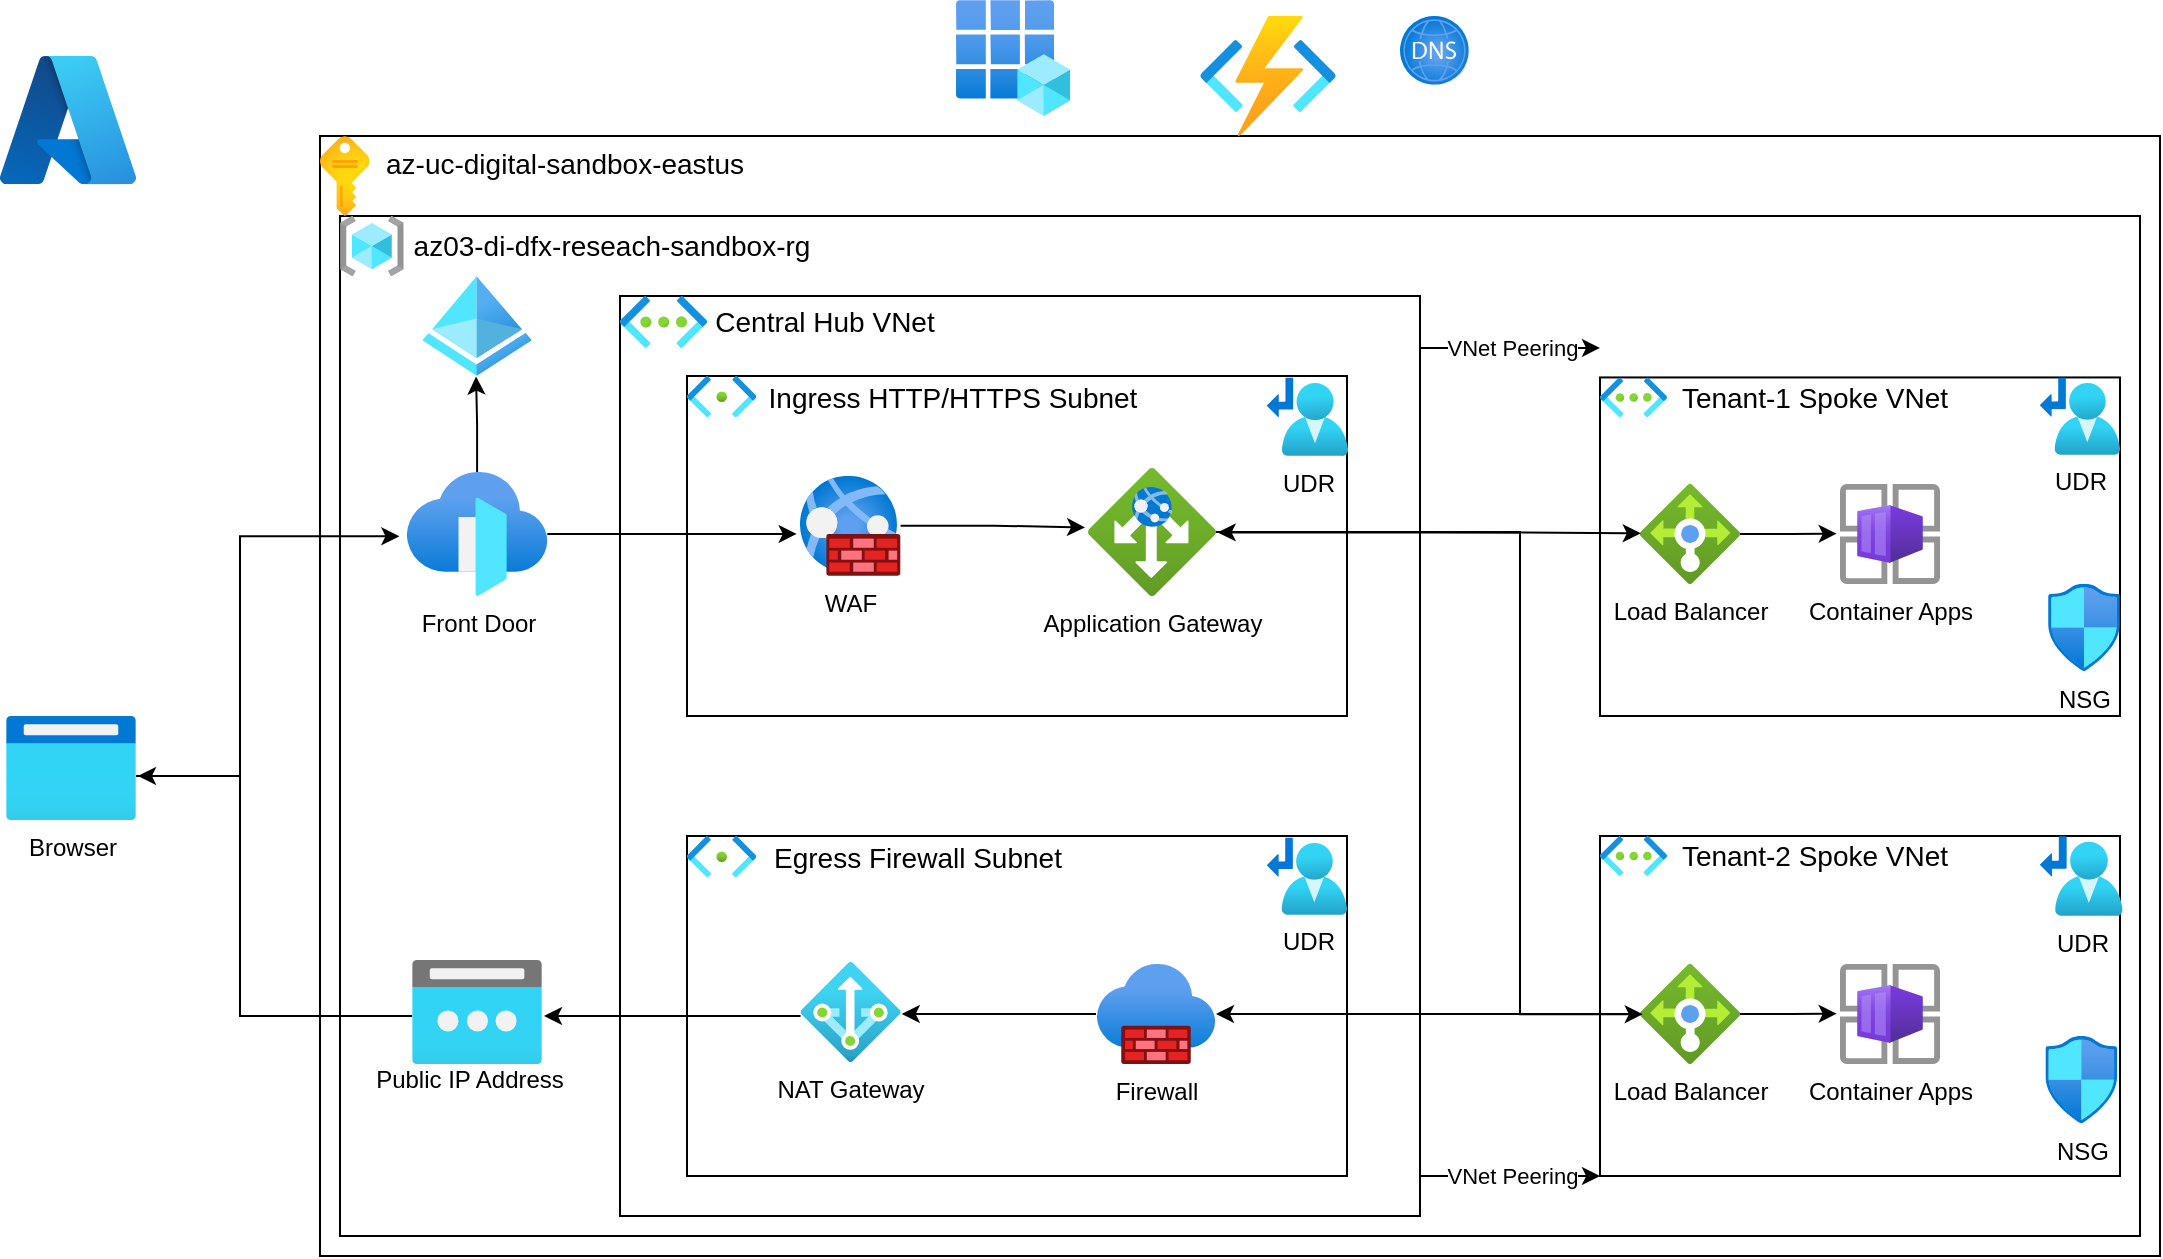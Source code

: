 <mxfile version="24.0.2" type="github">
  <diagram name="Page-1" id="4AKVum7g2aCIMYz--MYV">
    <mxGraphModel dx="1122" dy="855" grid="1" gridSize="10" guides="1" tooltips="1" connect="1" arrows="1" fold="1" page="1" pageScale="1" pageWidth="1169" pageHeight="827" math="0" shadow="0">
      <root>
        <mxCell id="0" />
        <mxCell id="1" parent="0" />
        <mxCell id="Z_4IfypG2J4DMqpjWZ7h-4" value="" style="rounded=0;whiteSpace=wrap;html=1;" vertex="1" parent="1">
          <mxGeometry x="200" y="80" width="920" height="560" as="geometry" />
        </mxCell>
        <mxCell id="Z_4IfypG2J4DMqpjWZ7h-2" value="" style="rounded=0;whiteSpace=wrap;html=1;" vertex="1" parent="1">
          <mxGeometry x="210" y="120" width="900" height="510" as="geometry" />
        </mxCell>
        <mxCell id="Z_4IfypG2J4DMqpjWZ7h-1" value="" style="rounded=0;whiteSpace=wrap;html=1;" vertex="1" parent="1">
          <mxGeometry x="350" y="160" width="400" height="460" as="geometry" />
        </mxCell>
        <mxCell id="Z_4IfypG2J4DMqpjWZ7h-3" value="" style="rounded=0;whiteSpace=wrap;html=1;" vertex="1" parent="1">
          <mxGeometry x="840" y="200.72" width="260" height="169.28" as="geometry" />
        </mxCell>
        <mxCell id="Z_4IfypG2J4DMqpjWZ7h-6" value="" style="image;aspect=fixed;html=1;points=[];align=center;fontSize=12;image=img/lib/azure2/general/Subscriptions.svg;" vertex="1" parent="1">
          <mxGeometry x="200" y="80" width="24.79" height="40" as="geometry" />
        </mxCell>
        <mxCell id="Z_4IfypG2J4DMqpjWZ7h-7" value="" style="image;aspect=fixed;html=1;points=[];align=center;fontSize=12;image=img/lib/azure2/general/Resource_Groups.svg;" vertex="1" parent="1">
          <mxGeometry x="210" y="120" width="31.88" height="30" as="geometry" />
        </mxCell>
        <mxCell id="Z_4IfypG2J4DMqpjWZ7h-8" value="" style="image;aspect=fixed;html=1;points=[];align=center;fontSize=12;image=img/lib/azure2/networking/Virtual_Networks.svg;movable=1;resizable=1;rotatable=1;deletable=1;editable=1;locked=0;connectable=1;" vertex="1" parent="1">
          <mxGeometry x="350" y="160" width="43.5" height="25.97" as="geometry" />
        </mxCell>
        <mxCell id="Z_4IfypG2J4DMqpjWZ7h-10" value="&lt;font style=&quot;font-size: 14px;&quot;&gt;az-uc-digital-sandbox-eastus&lt;/font&gt;" style="text;strokeColor=none;align=center;fillColor=none;html=1;verticalAlign=middle;whiteSpace=wrap;rounded=0;" vertex="1" parent="1">
          <mxGeometry x="224.79" y="84.12" width="195.21" height="20" as="geometry" />
        </mxCell>
        <mxCell id="Z_4IfypG2J4DMqpjWZ7h-11" value="&lt;font style=&quot;font-size: 14px;&quot;&gt;az03-di-dfx-reseach-sandbox-rg&lt;/font&gt;" style="text;strokeColor=none;align=center;fillColor=none;html=1;verticalAlign=middle;whiteSpace=wrap;rounded=0;" vertex="1" parent="1">
          <mxGeometry x="241.88" y="125" width="207.5" height="20" as="geometry" />
        </mxCell>
        <mxCell id="Z_4IfypG2J4DMqpjWZ7h-12" value="&lt;font style=&quot;font-size: 14px;&quot;&gt;Central Hub VNet&lt;/font&gt;" style="text;strokeColor=none;align=center;fillColor=none;html=1;verticalAlign=middle;whiteSpace=wrap;rounded=0;" vertex="1" parent="1">
          <mxGeometry x="393.5" y="162.99" width="117.38" height="20" as="geometry" />
        </mxCell>
        <mxCell id="Z_4IfypG2J4DMqpjWZ7h-13" value="" style="rounded=0;whiteSpace=wrap;html=1;" vertex="1" parent="1">
          <mxGeometry x="383.5" y="200" width="330" height="170" as="geometry" />
        </mxCell>
        <mxCell id="Z_4IfypG2J4DMqpjWZ7h-14" value="" style="rounded=0;whiteSpace=wrap;html=1;" vertex="1" parent="1">
          <mxGeometry x="383.5" y="430" width="330" height="170" as="geometry" />
        </mxCell>
        <mxCell id="Z_4IfypG2J4DMqpjWZ7h-15" value="" style="image;aspect=fixed;html=1;points=[];align=center;fontSize=12;image=img/lib/azure2/networking/Subnet.svg;" vertex="1" parent="1">
          <mxGeometry x="383.5" y="200" width="34.6" height="20.72" as="geometry" />
        </mxCell>
        <mxCell id="Z_4IfypG2J4DMqpjWZ7h-9" value="" style="image;aspect=fixed;html=1;points=[];align=center;fontSize=12;image=img/lib/azure2/networking/Subnet.svg;" vertex="1" parent="1">
          <mxGeometry x="383.5" y="430" width="34.6" height="20.72" as="geometry" />
        </mxCell>
        <mxCell id="Z_4IfypG2J4DMqpjWZ7h-16" value="&lt;span style=&quot;font-size: 14px;&quot;&gt;Ingress HTTP/HTTPS Subnet&lt;/span&gt;" style="text;strokeColor=none;align=center;fillColor=none;html=1;verticalAlign=middle;whiteSpace=wrap;rounded=0;" vertex="1" parent="1">
          <mxGeometry x="418.1" y="200.72" width="196.5" height="20" as="geometry" />
        </mxCell>
        <mxCell id="Z_4IfypG2J4DMqpjWZ7h-17" value="" style="image;aspect=fixed;html=1;points=[];align=center;fontSize=12;image=img/lib/azure2/networking/Virtual_Networks.svg;" vertex="1" parent="1">
          <mxGeometry x="840" y="200.72" width="33.5" height="20" as="geometry" />
        </mxCell>
        <mxCell id="Z_4IfypG2J4DMqpjWZ7h-18" value="&lt;span style=&quot;font-size: 14px;&quot;&gt;Tenant-1 Spoke VNet&lt;/span&gt;" style="text;strokeColor=none;align=center;fillColor=none;html=1;verticalAlign=middle;whiteSpace=wrap;rounded=0;" vertex="1" parent="1">
          <mxGeometry x="873.5" y="200.72" width="146.5" height="20" as="geometry" />
        </mxCell>
        <mxCell id="Z_4IfypG2J4DMqpjWZ7h-19" value="Load Balancer" style="image;aspect=fixed;html=1;points=[];align=center;fontSize=12;image=img/lib/azure2/networking/Load_Balancers.svg;" vertex="1" parent="1">
          <mxGeometry x="860" y="254.0" width="50" height="50" as="geometry" />
        </mxCell>
        <mxCell id="Z_4IfypG2J4DMqpjWZ7h-20" value="" style="image;aspect=fixed;html=1;points=[];align=center;fontSize=12;image=img/lib/azure2/networking/DNS_Zones.svg;" vertex="1" parent="1">
          <mxGeometry x="740" y="20" width="34.4" height="34.4" as="geometry" />
        </mxCell>
        <mxCell id="Z_4IfypG2J4DMqpjWZ7h-21" value="NAT Gateway" style="image;aspect=fixed;html=1;points=[];align=center;fontSize=12;image=img/lib/azure2/networking/NAT.svg;" vertex="1" parent="1">
          <mxGeometry x="440.28" y="493" width="50" height="50" as="geometry" />
        </mxCell>
        <mxCell id="Z_4IfypG2J4DMqpjWZ7h-22" value="&lt;span style=&quot;font-size: 14px;&quot;&gt;Egress Firewall Subnet&lt;/span&gt;" style="text;strokeColor=none;align=center;fillColor=none;html=1;verticalAlign=middle;whiteSpace=wrap;rounded=0;" vertex="1" parent="1">
          <mxGeometry x="418.1" y="430.72" width="161.9" height="20" as="geometry" />
        </mxCell>
        <mxCell id="Z_4IfypG2J4DMqpjWZ7h-23" value="Front Door" style="image;aspect=fixed;html=1;points=[];align=center;fontSize=12;image=img/lib/azure2/networking/Front_Doors.svg;" vertex="1" parent="1">
          <mxGeometry x="243.38" y="248" width="70.27" height="62" as="geometry" />
        </mxCell>
        <mxCell id="Z_4IfypG2J4DMqpjWZ7h-24" value="UDR" style="image;aspect=fixed;html=1;points=[];align=center;fontSize=12;image=img/lib/azure2/networking/Route_Tables.svg;" vertex="1" parent="1">
          <mxGeometry x="1060" y="200.72" width="40" height="38.75" as="geometry" />
        </mxCell>
        <mxCell id="Z_4IfypG2J4DMqpjWZ7h-25" value="UDR" style="image;aspect=fixed;html=1;points=[];align=center;fontSize=12;image=img/lib/azure2/networking/Route_Tables.svg;" vertex="1" parent="1">
          <mxGeometry x="673.5" y="200.72" width="40.55" height="39.28" as="geometry" />
        </mxCell>
        <mxCell id="Z_4IfypG2J4DMqpjWZ7h-27" value="Application Gateway" style="image;aspect=fixed;html=1;points=[];align=center;fontSize=12;image=img/lib/azure2/networking/Application_Gateways.svg;" vertex="1" parent="1">
          <mxGeometry x="584" y="246" width="64" height="64" as="geometry" />
        </mxCell>
        <mxCell id="Z_4IfypG2J4DMqpjWZ7h-28" value="NSG" style="image;aspect=fixed;html=1;points=[];align=center;fontSize=12;image=img/lib/azure2/networking/Network_Security_Groups.svg;" vertex="1" parent="1">
          <mxGeometry x="1064" y="303.87" width="36" height="43.71" as="geometry" />
        </mxCell>
        <mxCell id="Z_4IfypG2J4DMqpjWZ7h-29" value="" style="image;aspect=fixed;html=1;points=[];align=center;fontSize=12;image=img/lib/azure2/networking/Public_IP_Addresses.svg;" vertex="1" parent="1">
          <mxGeometry x="246.01" y="492" width="65" height="52" as="geometry" />
        </mxCell>
        <mxCell id="Z_4IfypG2J4DMqpjWZ7h-30" value="Firewall" style="image;aspect=fixed;html=1;points=[];align=center;fontSize=12;image=img/lib/azure2/networking/Firewalls.svg;" vertex="1" parent="1">
          <mxGeometry x="588" y="494" width="60" height="50" as="geometry" />
        </mxCell>
        <mxCell id="Z_4IfypG2J4DMqpjWZ7h-31" value="" style="image;aspect=fixed;html=1;points=[];align=center;fontSize=12;image=img/lib/azure2/other/Azure_A.svg;" vertex="1" parent="1">
          <mxGeometry x="40" y="40" width="68" height="64.12" as="geometry" />
        </mxCell>
        <mxCell id="Z_4IfypG2J4DMqpjWZ7h-32" value="" style="image;aspect=fixed;html=1;points=[];align=center;fontSize=12;image=img/lib/azure2/identity/App_Registrations.svg;" vertex="1" parent="1">
          <mxGeometry x="518" y="12" width="57.08" height="58" as="geometry" />
        </mxCell>
        <mxCell id="Z_4IfypG2J4DMqpjWZ7h-33" value="Container Apps" style="image;aspect=fixed;html=1;points=[];align=center;fontSize=12;image=img/lib/azure2/other/Container_App_Environments.svg;" vertex="1" parent="1">
          <mxGeometry x="960" y="254.0" width="50" height="50" as="geometry" />
        </mxCell>
        <mxCell id="Z_4IfypG2J4DMqpjWZ7h-34" value="" style="image;aspect=fixed;html=1;points=[];align=center;fontSize=12;image=img/lib/azure2/iot/Function_Apps.svg;" vertex="1" parent="1">
          <mxGeometry x="640" y="20" width="68" height="60" as="geometry" />
        </mxCell>
        <mxCell id="Z_4IfypG2J4DMqpjWZ7h-35" value="Browser" style="image;aspect=fixed;html=1;points=[];align=center;fontSize=12;image=img/lib/azure2/general/Browser.svg;" vertex="1" parent="1">
          <mxGeometry x="43" y="370" width="65" height="52" as="geometry" />
        </mxCell>
        <mxCell id="Z_4IfypG2J4DMqpjWZ7h-36" style="edgeStyle=orthogonalEdgeStyle;rounded=0;orthogonalLoop=1;jettySize=auto;html=1;" edge="1" parent="1" source="Z_4IfypG2J4DMqpjWZ7h-21">
          <mxGeometry relative="1" as="geometry">
            <mxPoint x="312" y="520" as="targetPoint" />
            <Array as="points">
              <mxPoint x="312" y="520" />
            </Array>
          </mxGeometry>
        </mxCell>
        <mxCell id="Z_4IfypG2J4DMqpjWZ7h-37" style="edgeStyle=orthogonalEdgeStyle;rounded=0;orthogonalLoop=1;jettySize=auto;html=1;entryX=1.012;entryY=0.52;entryDx=0;entryDy=0;entryPerimeter=0;" edge="1" parent="1" source="Z_4IfypG2J4DMqpjWZ7h-30" target="Z_4IfypG2J4DMqpjWZ7h-21">
          <mxGeometry relative="1" as="geometry" />
        </mxCell>
        <mxCell id="Z_4IfypG2J4DMqpjWZ7h-38" value="UDR" style="image;aspect=fixed;html=1;points=[];align=center;fontSize=12;image=img/lib/azure2/networking/Route_Tables.svg;" vertex="1" parent="1">
          <mxGeometry x="673.5" y="430.72" width="40" height="38.75" as="geometry" />
        </mxCell>
        <mxCell id="Z_4IfypG2J4DMqpjWZ7h-44" value="Public IP Address" style="text;strokeColor=none;align=center;fillColor=none;html=1;verticalAlign=middle;whiteSpace=wrap;rounded=0;" vertex="1" parent="1">
          <mxGeometry x="224.79" y="542" width="99.79" height="20" as="geometry" />
        </mxCell>
        <mxCell id="Z_4IfypG2J4DMqpjWZ7h-46" value="WAF" style="image;aspect=fixed;html=1;points=[];align=center;fontSize=12;image=img/lib/azure2/networking/Web_Application_Firewall_Policies_WAF.svg;" vertex="1" parent="1">
          <mxGeometry x="440" y="249.72" width="50.28" height="50.28" as="geometry" />
        </mxCell>
        <mxCell id="Z_4IfypG2J4DMqpjWZ7h-48" style="edgeStyle=orthogonalEdgeStyle;rounded=0;orthogonalLoop=1;jettySize=auto;html=1;entryX=-0.023;entryY=0.464;entryDx=0;entryDy=0;entryPerimeter=0;" edge="1" parent="1" source="Z_4IfypG2J4DMqpjWZ7h-46" target="Z_4IfypG2J4DMqpjWZ7h-27">
          <mxGeometry relative="1" as="geometry" />
        </mxCell>
        <mxCell id="Z_4IfypG2J4DMqpjWZ7h-49" style="edgeStyle=orthogonalEdgeStyle;rounded=0;orthogonalLoop=1;jettySize=auto;html=1;entryX=-0.033;entryY=0.497;entryDx=0;entryDy=0;entryPerimeter=0;" edge="1" parent="1" source="Z_4IfypG2J4DMqpjWZ7h-19" target="Z_4IfypG2J4DMqpjWZ7h-33">
          <mxGeometry relative="1" as="geometry" />
        </mxCell>
        <mxCell id="Z_4IfypG2J4DMqpjWZ7h-52" value="" style="rounded=0;whiteSpace=wrap;html=1;" vertex="1" parent="1">
          <mxGeometry x="840" y="430" width="260" height="170" as="geometry" />
        </mxCell>
        <mxCell id="Z_4IfypG2J4DMqpjWZ7h-53" value="" style="image;aspect=fixed;html=1;points=[];align=center;fontSize=12;image=img/lib/azure2/networking/Virtual_Networks.svg;" vertex="1" parent="1">
          <mxGeometry x="840" y="430" width="33.5" height="20" as="geometry" />
        </mxCell>
        <mxCell id="Z_4IfypG2J4DMqpjWZ7h-54" value="&lt;span style=&quot;font-size: 14px;&quot;&gt;Tenant-2 Spoke VNet&lt;/span&gt;" style="text;strokeColor=none;align=center;fillColor=none;html=1;verticalAlign=middle;whiteSpace=wrap;rounded=0;" vertex="1" parent="1">
          <mxGeometry x="873.5" y="430" width="146.5" height="20" as="geometry" />
        </mxCell>
        <mxCell id="Z_4IfypG2J4DMqpjWZ7h-55" value="Load Balancer" style="image;aspect=fixed;html=1;points=[];align=center;fontSize=12;image=img/lib/azure2/networking/Load_Balancers.svg;" vertex="1" parent="1">
          <mxGeometry x="860" y="494" width="50" height="50" as="geometry" />
        </mxCell>
        <mxCell id="Z_4IfypG2J4DMqpjWZ7h-56" value="UDR" style="image;aspect=fixed;html=1;points=[];align=center;fontSize=12;image=img/lib/azure2/networking/Route_Tables.svg;" vertex="1" parent="1">
          <mxGeometry x="1060" y="430" width="41.29" height="40" as="geometry" />
        </mxCell>
        <mxCell id="Z_4IfypG2J4DMqpjWZ7h-57" value="NSG" style="image;aspect=fixed;html=1;points=[];align=center;fontSize=12;image=img/lib/azure2/networking/Network_Security_Groups.svg;" vertex="1" parent="1">
          <mxGeometry x="1062.65" y="530" width="36" height="43.71" as="geometry" />
        </mxCell>
        <mxCell id="Z_4IfypG2J4DMqpjWZ7h-58" value="Container Apps" style="image;aspect=fixed;html=1;points=[];align=center;fontSize=12;image=img/lib/azure2/other/Container_App_Environments.svg;" vertex="1" parent="1">
          <mxGeometry x="960" y="494" width="50" height="50" as="geometry" />
        </mxCell>
        <mxCell id="Z_4IfypG2J4DMqpjWZ7h-59" style="edgeStyle=orthogonalEdgeStyle;rounded=0;orthogonalLoop=1;jettySize=auto;html=1;entryX=-0.033;entryY=0.497;entryDx=0;entryDy=0;entryPerimeter=0;" edge="1" source="Z_4IfypG2J4DMqpjWZ7h-55" target="Z_4IfypG2J4DMqpjWZ7h-58" parent="1">
          <mxGeometry relative="1" as="geometry" />
        </mxCell>
        <mxCell id="Z_4IfypG2J4DMqpjWZ7h-62" style="edgeStyle=orthogonalEdgeStyle;rounded=0;orthogonalLoop=1;jettySize=auto;html=1;exitX=1;exitY=0.916;exitDx=0;exitDy=0;exitPerimeter=0;" edge="1" parent="1">
          <mxGeometry relative="1" as="geometry">
            <mxPoint x="750" y="600.0" as="sourcePoint" />
            <mxPoint x="840" y="600.057" as="targetPoint" />
            <Array as="points">
              <mxPoint x="810" y="599.64" />
              <mxPoint x="810" y="599.64" />
            </Array>
          </mxGeometry>
        </mxCell>
        <mxCell id="Z_4IfypG2J4DMqpjWZ7h-63" value="VNet Peering" style="edgeLabel;html=1;align=center;verticalAlign=middle;resizable=0;points=[];" vertex="1" connectable="0" parent="Z_4IfypG2J4DMqpjWZ7h-62">
          <mxGeometry x="0.018" relative="1" as="geometry">
            <mxPoint as="offset" />
          </mxGeometry>
        </mxCell>
        <mxCell id="Z_4IfypG2J4DMqpjWZ7h-64" style="edgeStyle=orthogonalEdgeStyle;rounded=0;orthogonalLoop=1;jettySize=auto;html=1;exitX=1;exitY=0.916;exitDx=0;exitDy=0;exitPerimeter=0;" edge="1" parent="1">
          <mxGeometry relative="1" as="geometry">
            <mxPoint x="750" y="185.97" as="sourcePoint" />
            <mxPoint x="840" y="185.97" as="targetPoint" />
            <Array as="points">
              <mxPoint x="810" y="185.97" />
              <mxPoint x="810" y="185.97" />
            </Array>
          </mxGeometry>
        </mxCell>
        <mxCell id="Z_4IfypG2J4DMqpjWZ7h-65" value="VNet Peering" style="edgeLabel;html=1;align=center;verticalAlign=middle;resizable=0;points=[];" vertex="1" connectable="0" parent="Z_4IfypG2J4DMqpjWZ7h-64">
          <mxGeometry x="0.018" relative="1" as="geometry">
            <mxPoint as="offset" />
          </mxGeometry>
        </mxCell>
        <mxCell id="Z_4IfypG2J4DMqpjWZ7h-67" style="edgeStyle=orthogonalEdgeStyle;rounded=0;orthogonalLoop=1;jettySize=auto;html=1;entryX=-0.033;entryY=0.582;entryDx=0;entryDy=0;entryPerimeter=0;" edge="1" parent="1" source="Z_4IfypG2J4DMqpjWZ7h-23" target="Z_4IfypG2J4DMqpjWZ7h-46">
          <mxGeometry relative="1" as="geometry" />
        </mxCell>
        <mxCell id="Z_4IfypG2J4DMqpjWZ7h-68" style="edgeStyle=orthogonalEdgeStyle;rounded=0;orthogonalLoop=1;jettySize=auto;html=1;entryX=0.033;entryY=0.314;entryDx=0;entryDy=0;entryPerimeter=0;" edge="1" parent="1" source="Z_4IfypG2J4DMqpjWZ7h-35" target="Z_4IfypG2J4DMqpjWZ7h-2">
          <mxGeometry relative="1" as="geometry">
            <Array as="points">
              <mxPoint x="160" y="400" />
              <mxPoint x="160" y="280" />
            </Array>
          </mxGeometry>
        </mxCell>
        <mxCell id="Z_4IfypG2J4DMqpjWZ7h-69" style="edgeStyle=orthogonalEdgeStyle;rounded=0;orthogonalLoop=1;jettySize=auto;html=1;" edge="1" parent="1" source="Z_4IfypG2J4DMqpjWZ7h-29">
          <mxGeometry relative="1" as="geometry">
            <mxPoint x="109" y="400" as="targetPoint" />
            <Array as="points">
              <mxPoint x="160" y="520" />
              <mxPoint x="160" y="400" />
              <mxPoint x="109" y="400" />
            </Array>
          </mxGeometry>
        </mxCell>
        <mxCell id="Z_4IfypG2J4DMqpjWZ7h-73" style="edgeStyle=orthogonalEdgeStyle;rounded=0;orthogonalLoop=1;jettySize=auto;html=1;entryX=0.008;entryY=0.493;entryDx=0;entryDy=0;entryPerimeter=0;" edge="1" parent="1" source="Z_4IfypG2J4DMqpjWZ7h-27" target="Z_4IfypG2J4DMqpjWZ7h-19">
          <mxGeometry relative="1" as="geometry">
            <Array as="points" />
          </mxGeometry>
        </mxCell>
        <mxCell id="Z_4IfypG2J4DMqpjWZ7h-74" style="edgeStyle=orthogonalEdgeStyle;rounded=0;orthogonalLoop=1;jettySize=auto;html=1;entryX=0.028;entryY=0.502;entryDx=0;entryDy=0;entryPerimeter=0;" edge="1" parent="1" source="Z_4IfypG2J4DMqpjWZ7h-27" target="Z_4IfypG2J4DMqpjWZ7h-55">
          <mxGeometry relative="1" as="geometry">
            <Array as="points">
              <mxPoint x="800" y="278" />
              <mxPoint x="800" y="519" />
            </Array>
          </mxGeometry>
        </mxCell>
        <mxCell id="Z_4IfypG2J4DMqpjWZ7h-76" style="edgeStyle=orthogonalEdgeStyle;rounded=0;orthogonalLoop=1;jettySize=auto;html=1;" edge="1" parent="1" source="Z_4IfypG2J4DMqpjWZ7h-55" target="Z_4IfypG2J4DMqpjWZ7h-30">
          <mxGeometry relative="1" as="geometry">
            <mxPoint x="650" y="519" as="targetPoint" />
          </mxGeometry>
        </mxCell>
        <mxCell id="Z_4IfypG2J4DMqpjWZ7h-80" style="edgeStyle=orthogonalEdgeStyle;rounded=0;orthogonalLoop=1;jettySize=auto;html=1;entryX=1.013;entryY=0.503;entryDx=0;entryDy=0;entryPerimeter=0;" edge="1" parent="1" source="Z_4IfypG2J4DMqpjWZ7h-55" target="Z_4IfypG2J4DMqpjWZ7h-27">
          <mxGeometry relative="1" as="geometry">
            <Array as="points">
              <mxPoint x="800" y="519" />
              <mxPoint x="800" y="278" />
            </Array>
          </mxGeometry>
        </mxCell>
        <mxCell id="Z_4IfypG2J4DMqpjWZ7h-81" value="" style="image;aspect=fixed;html=1;points=[];align=center;fontSize=12;image=img/lib/azure2/identity/Azure_Active_Directory.svg;" vertex="1" parent="1">
          <mxGeometry x="251.17" y="150" width="54.69" height="50" as="geometry" />
        </mxCell>
        <mxCell id="Z_4IfypG2J4DMqpjWZ7h-82" style="edgeStyle=orthogonalEdgeStyle;rounded=0;orthogonalLoop=1;jettySize=auto;html=1;entryX=0.491;entryY=1.006;entryDx=0;entryDy=0;entryPerimeter=0;" edge="1" parent="1" source="Z_4IfypG2J4DMqpjWZ7h-23" target="Z_4IfypG2J4DMqpjWZ7h-81">
          <mxGeometry relative="1" as="geometry" />
        </mxCell>
      </root>
    </mxGraphModel>
  </diagram>
</mxfile>

